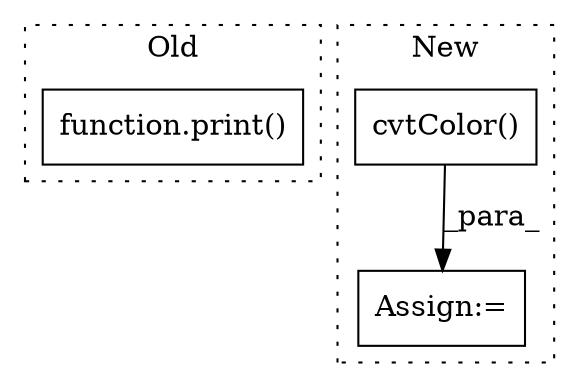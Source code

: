 digraph G {
subgraph cluster0 {
1 [label="function.print()" a="75" s="981,1009" l="6,1" shape="box"];
label = "Old";
style="dotted";
}
subgraph cluster1 {
2 [label="cvtColor()" a="75" s="2633,2673" l="13,1" shape="box"];
3 [label="Assign:=" a="68" s="2630" l="3" shape="box"];
label = "New";
style="dotted";
}
2 -> 3 [label="_para_"];
}